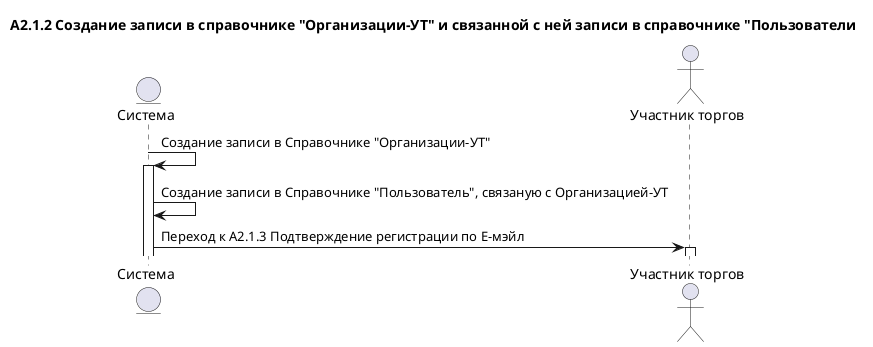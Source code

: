 @startuml
title "А2.1.2 Создание записи в справочнике "Организации-УТ" и связанной с ней записи в справочнике "Пользователи"
entity "Система" as System
actor "Участник торгов" as User

System->System:Создание записи в Справочнике "Организации-УТ"
activate System
System->System:Создание записи в Справочнике "Пользователь", связаную с Организацией-УТ

System->User: Переход к А2.1.3 Подтверждение регистрации по Е-мэйл
activate User

@enduml